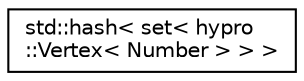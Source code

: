 digraph "Graphical Class Hierarchy"
{
  edge [fontname="Helvetica",fontsize="10",labelfontname="Helvetica",labelfontsize="10"];
  node [fontname="Helvetica",fontsize="10",shape=record];
  rankdir="LR";
  Node0 [label="std::hash\< set\< hypro\l::Vertex\< Number \> \> \>",height=0.2,width=0.4,color="black", fillcolor="white", style="filled",URL="$structstd_1_1hash_3_01set_3_01hypro_1_1Vertex_3_01Number_01_4_01_4_01_4.html"];
}
